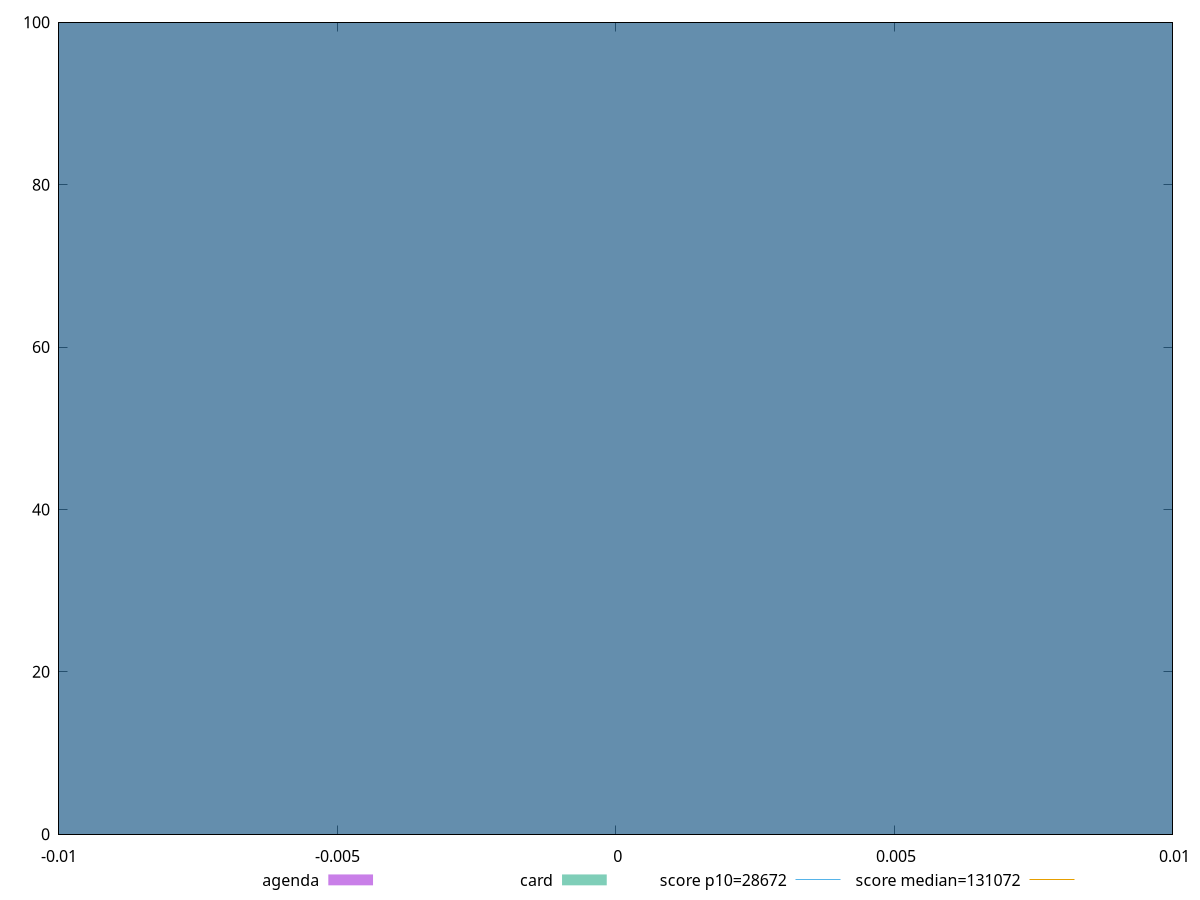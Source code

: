reset

$agenda <<EOF
0 100
EOF

$card <<EOF
0 100
EOF

set key outside below
set boxwidth 0.1
set xrange [-0.01:0.01]
set yrange [0:100]
set trange [0:100]
set style fill transparent solid 0.5 noborder

set parametric
set terminal svg size 640, 500 enhanced background rgb 'white'
set output "reports/report_00031_2021-02-24T23-18-18.084Z/uses-long-cache-ttl/comparison/histogram/1_vs_2.svg"

plot $agenda title "agenda" with boxes, \
     $card title "card" with boxes, \
     28672,t title "score p10=28672", \
     131072,t title "score median=131072"

reset
